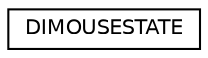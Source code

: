 digraph "Graphical Class Hierarchy"
{
 // LATEX_PDF_SIZE
  edge [fontname="Helvetica",fontsize="10",labelfontname="Helvetica",labelfontsize="10"];
  node [fontname="Helvetica",fontsize="10",shape=record];
  rankdir="LR";
  Node0 [label="DIMOUSESTATE",height=0.2,width=0.4,color="black", fillcolor="white", style="filled",URL="$structDIMOUSESTATE.html",tooltip=" "];
}
